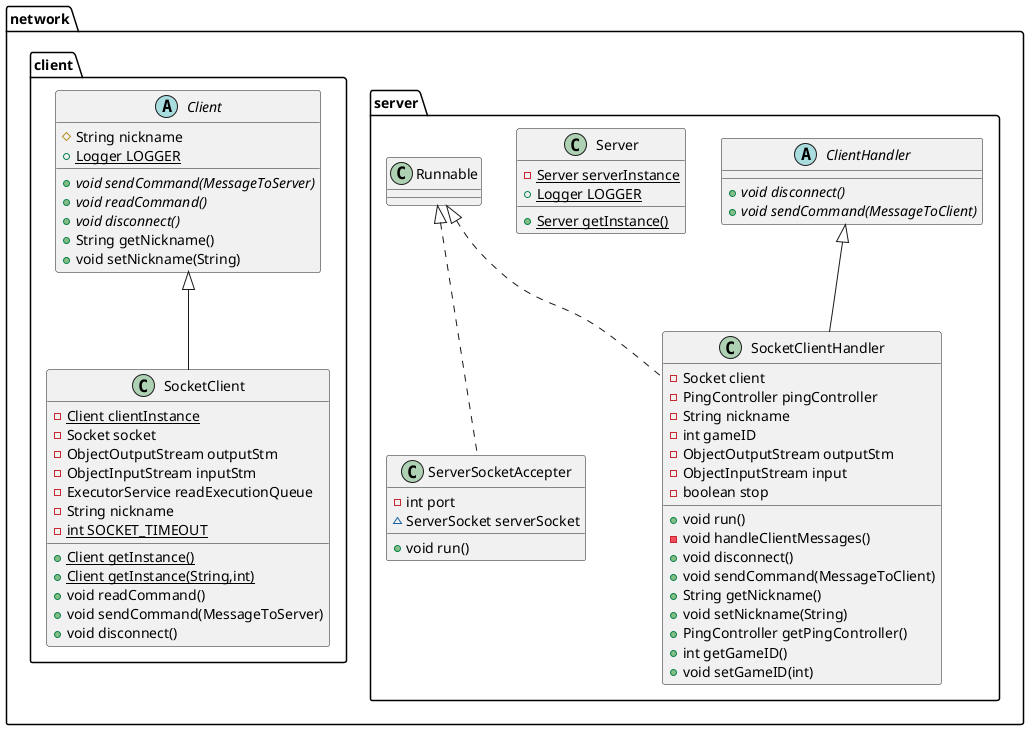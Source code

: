 @startuml
class network.server.ServerSocketAccepter {
- int port
~ ServerSocket serverSocket
+ void run()
}
class network.server.SocketClientHandler {
- Socket client
- PingController pingController
- String nickname
- int gameID
- ObjectOutputStream outputStm
- ObjectInputStream input
- boolean stop
+ void run()
- void handleClientMessages()
+ void disconnect()
+ void sendCommand(MessageToClient)
+ String getNickname()
+ void setNickname(String)
+ PingController getPingController()
+ int getGameID()
+ void setGameID(int)
}
abstract class network.server.ClientHandler {
+ {abstract}void disconnect()
+ {abstract}void sendCommand(MessageToClient)
}
class network.server.Server {
- {static} Server serverInstance
+ {static} Logger LOGGER
+ {static} Server getInstance()
}
abstract class network.client.Client {
# String nickname
+ {static} Logger LOGGER
+ {abstract}void sendCommand(MessageToServer)
+ {abstract}void readCommand()
+ {abstract}void disconnect()
+ String getNickname()
+ void setNickname(String)
}
class network.client.SocketClient {
- {static} Client clientInstance
- Socket socket
- ObjectOutputStream outputStm
- ObjectInputStream inputStm
- ExecutorService readExecutionQueue
- String nickname
- {static} int SOCKET_TIMEOUT
+ {static} Client getInstance()
+ {static} Client getInstance(String,int)
+ void readCommand()
+ void sendCommand(MessageToServer)
+ void disconnect()
}


network.server.Runnable <|.. network.server.ServerSocketAccepter
network.server.Runnable <|.. network.server.SocketClientHandler
network.server.ClientHandler <|-- network.server.SocketClientHandler
network.client.Client <|-- network.client.SocketClient
@enduml
